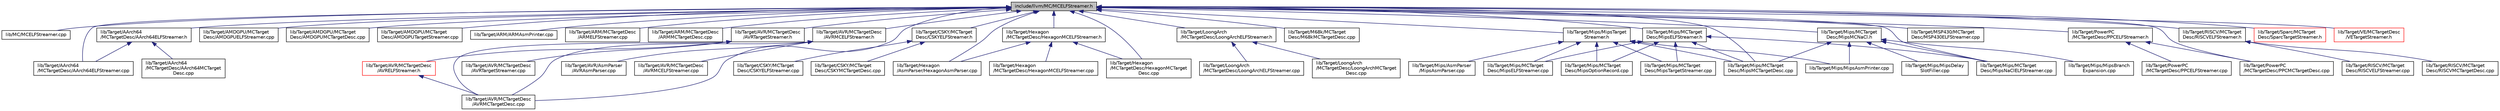 digraph "include/llvm/MC/MCELFStreamer.h"
{
 // LATEX_PDF_SIZE
  bgcolor="transparent";
  edge [fontname="Helvetica",fontsize="10",labelfontname="Helvetica",labelfontsize="10"];
  node [fontname="Helvetica",fontsize="10",shape=record];
  Node1 [label="include/llvm/MC/MCELFStreamer.h",height=0.2,width=0.4,color="black", fillcolor="grey75", style="filled", fontcolor="black",tooltip=" "];
  Node1 -> Node2 [dir="back",color="midnightblue",fontsize="10",style="solid",fontname="Helvetica"];
  Node2 [label="lib/MC/MCELFStreamer.cpp",height=0.2,width=0.4,color="black",URL="$MCELFStreamer_8cpp.html",tooltip=" "];
  Node1 -> Node3 [dir="back",color="midnightblue",fontsize="10",style="solid",fontname="Helvetica"];
  Node3 [label="lib/Target/AArch64\l/MCTargetDesc/AArch64ELFStreamer.h",height=0.2,width=0.4,color="black",URL="$AArch64ELFStreamer_8h.html",tooltip=" "];
  Node3 -> Node4 [dir="back",color="midnightblue",fontsize="10",style="solid",fontname="Helvetica"];
  Node4 [label="lib/Target/AArch64\l/MCTargetDesc/AArch64ELFStreamer.cpp",height=0.2,width=0.4,color="black",URL="$AArch64ELFStreamer_8cpp.html",tooltip=" "];
  Node3 -> Node5 [dir="back",color="midnightblue",fontsize="10",style="solid",fontname="Helvetica"];
  Node5 [label="lib/Target/AArch64\l/MCTargetDesc/AArch64MCTarget\lDesc.cpp",height=0.2,width=0.4,color="black",URL="$AArch64MCTargetDesc_8cpp.html",tooltip=" "];
  Node1 -> Node4 [dir="back",color="midnightblue",fontsize="10",style="solid",fontname="Helvetica"];
  Node1 -> Node6 [dir="back",color="midnightblue",fontsize="10",style="solid",fontname="Helvetica"];
  Node6 [label="lib/Target/AMDGPU/MCTarget\lDesc/AMDGPUELFStreamer.cpp",height=0.2,width=0.4,color="black",URL="$AMDGPUELFStreamer_8cpp.html",tooltip=" "];
  Node1 -> Node7 [dir="back",color="midnightblue",fontsize="10",style="solid",fontname="Helvetica"];
  Node7 [label="lib/Target/AMDGPU/MCTarget\lDesc/AMDGPUMCTargetDesc.cpp",height=0.2,width=0.4,color="black",URL="$AMDGPUMCTargetDesc_8cpp.html",tooltip=" "];
  Node1 -> Node8 [dir="back",color="midnightblue",fontsize="10",style="solid",fontname="Helvetica"];
  Node8 [label="lib/Target/AMDGPU/MCTarget\lDesc/AMDGPUTargetStreamer.cpp",height=0.2,width=0.4,color="black",URL="$AMDGPUTargetStreamer_8cpp.html",tooltip=" "];
  Node1 -> Node9 [dir="back",color="midnightblue",fontsize="10",style="solid",fontname="Helvetica"];
  Node9 [label="lib/Target/ARM/ARMAsmPrinter.cpp",height=0.2,width=0.4,color="black",URL="$ARMAsmPrinter_8cpp.html",tooltip=" "];
  Node1 -> Node10 [dir="back",color="midnightblue",fontsize="10",style="solid",fontname="Helvetica"];
  Node10 [label="lib/Target/ARM/MCTargetDesc\l/ARMELFStreamer.cpp",height=0.2,width=0.4,color="black",URL="$ARMELFStreamer_8cpp.html",tooltip=" "];
  Node1 -> Node11 [dir="back",color="midnightblue",fontsize="10",style="solid",fontname="Helvetica"];
  Node11 [label="lib/Target/ARM/MCTargetDesc\l/ARMMCTargetDesc.cpp",height=0.2,width=0.4,color="black",URL="$ARMMCTargetDesc_8cpp.html",tooltip=" "];
  Node1 -> Node12 [dir="back",color="midnightblue",fontsize="10",style="solid",fontname="Helvetica"];
  Node12 [label="lib/Target/AVR/MCTargetDesc\l/AVRTargetStreamer.h",height=0.2,width=0.4,color="black",URL="$AVRTargetStreamer_8h.html",tooltip=" "];
  Node12 -> Node13 [dir="back",color="midnightblue",fontsize="10",style="solid",fontname="Helvetica"];
  Node13 [label="lib/Target/AVR/MCTargetDesc\l/AVRELFStreamer.h",height=0.2,width=0.4,color="red",URL="$AVRELFStreamer_8h.html",tooltip=" "];
  Node13 -> Node15 [dir="back",color="midnightblue",fontsize="10",style="solid",fontname="Helvetica"];
  Node15 [label="lib/Target/AVR/MCTargetDesc\l/AVRMCTargetDesc.cpp",height=0.2,width=0.4,color="black",URL="$AVRMCTargetDesc_8cpp.html",tooltip=" "];
  Node12 -> Node15 [dir="back",color="midnightblue",fontsize="10",style="solid",fontname="Helvetica"];
  Node12 -> Node16 [dir="back",color="midnightblue",fontsize="10",style="solid",fontname="Helvetica"];
  Node16 [label="lib/Target/AVR/MCTargetDesc\l/AVRTargetStreamer.cpp",height=0.2,width=0.4,color="black",URL="$AVRTargetStreamer_8cpp.html",tooltip=" "];
  Node1 -> Node17 [dir="back",color="midnightblue",fontsize="10",style="solid",fontname="Helvetica"];
  Node17 [label="lib/Target/AVR/MCTargetDesc\l/AVRMCELFStreamer.h",height=0.2,width=0.4,color="black",URL="$AVRMCELFStreamer_8h.html",tooltip=" "];
  Node17 -> Node18 [dir="back",color="midnightblue",fontsize="10",style="solid",fontname="Helvetica"];
  Node18 [label="lib/Target/AVR/AsmParser\l/AVRAsmParser.cpp",height=0.2,width=0.4,color="black",URL="$AVRAsmParser_8cpp.html",tooltip=" "];
  Node17 -> Node19 [dir="back",color="midnightblue",fontsize="10",style="solid",fontname="Helvetica"];
  Node19 [label="lib/Target/AVR/MCTargetDesc\l/AVRMCELFStreamer.cpp",height=0.2,width=0.4,color="black",URL="$AVRMCELFStreamer_8cpp.html",tooltip=" "];
  Node17 -> Node15 [dir="back",color="midnightblue",fontsize="10",style="solid",fontname="Helvetica"];
  Node1 -> Node15 [dir="back",color="midnightblue",fontsize="10",style="solid",fontname="Helvetica"];
  Node1 -> Node20 [dir="back",color="midnightblue",fontsize="10",style="solid",fontname="Helvetica"];
  Node20 [label="lib/Target/CSKY/MCTarget\lDesc/CSKYELFStreamer.h",height=0.2,width=0.4,color="black",URL="$CSKYELFStreamer_8h.html",tooltip=" "];
  Node20 -> Node21 [dir="back",color="midnightblue",fontsize="10",style="solid",fontname="Helvetica"];
  Node21 [label="lib/Target/CSKY/MCTarget\lDesc/CSKYELFStreamer.cpp",height=0.2,width=0.4,color="black",URL="$CSKYELFStreamer_8cpp.html",tooltip=" "];
  Node20 -> Node22 [dir="back",color="midnightblue",fontsize="10",style="solid",fontname="Helvetica"];
  Node22 [label="lib/Target/CSKY/MCTarget\lDesc/CSKYMCTargetDesc.cpp",height=0.2,width=0.4,color="black",URL="$CSKYMCTargetDesc_8cpp.html",tooltip=" "];
  Node1 -> Node23 [dir="back",color="midnightblue",fontsize="10",style="solid",fontname="Helvetica"];
  Node23 [label="lib/Target/Hexagon\l/AsmParser/HexagonAsmParser.cpp",height=0.2,width=0.4,color="black",URL="$HexagonAsmParser_8cpp.html",tooltip=" "];
  Node1 -> Node24 [dir="back",color="midnightblue",fontsize="10",style="solid",fontname="Helvetica"];
  Node24 [label="lib/Target/Hexagon\l/MCTargetDesc/HexagonMCELFStreamer.h",height=0.2,width=0.4,color="black",URL="$HexagonMCELFStreamer_8h.html",tooltip=" "];
  Node24 -> Node23 [dir="back",color="midnightblue",fontsize="10",style="solid",fontname="Helvetica"];
  Node24 -> Node25 [dir="back",color="midnightblue",fontsize="10",style="solid",fontname="Helvetica"];
  Node25 [label="lib/Target/Hexagon\l/MCTargetDesc/HexagonMCELFStreamer.cpp",height=0.2,width=0.4,color="black",URL="$HexagonMCELFStreamer_8cpp.html",tooltip=" "];
  Node24 -> Node26 [dir="back",color="midnightblue",fontsize="10",style="solid",fontname="Helvetica"];
  Node26 [label="lib/Target/Hexagon\l/MCTargetDesc/HexagonMCTarget\lDesc.cpp",height=0.2,width=0.4,color="black",URL="$HexagonMCTargetDesc_8cpp.html",tooltip=" "];
  Node1 -> Node26 [dir="back",color="midnightblue",fontsize="10",style="solid",fontname="Helvetica"];
  Node1 -> Node27 [dir="back",color="midnightblue",fontsize="10",style="solid",fontname="Helvetica"];
  Node27 [label="lib/Target/LoongArch\l/MCTargetDesc/LoongArchELFStreamer.h",height=0.2,width=0.4,color="black",URL="$LoongArchELFStreamer_8h.html",tooltip=" "];
  Node27 -> Node28 [dir="back",color="midnightblue",fontsize="10",style="solid",fontname="Helvetica"];
  Node28 [label="lib/Target/LoongArch\l/MCTargetDesc/LoongArchELFStreamer.cpp",height=0.2,width=0.4,color="black",URL="$LoongArchELFStreamer_8cpp.html",tooltip=" "];
  Node27 -> Node29 [dir="back",color="midnightblue",fontsize="10",style="solid",fontname="Helvetica"];
  Node29 [label="lib/Target/LoongArch\l/MCTargetDesc/LoongArchMCTarget\lDesc.cpp",height=0.2,width=0.4,color="black",URL="$LoongArchMCTargetDesc_8cpp.html",tooltip=" "];
  Node1 -> Node30 [dir="back",color="midnightblue",fontsize="10",style="solid",fontname="Helvetica"];
  Node30 [label="lib/Target/M68k/MCTarget\lDesc/M68kMCTargetDesc.cpp",height=0.2,width=0.4,color="black",URL="$M68kMCTargetDesc_8cpp.html",tooltip=" "];
  Node1 -> Node31 [dir="back",color="midnightblue",fontsize="10",style="solid",fontname="Helvetica"];
  Node31 [label="lib/Target/Mips/MCTarget\lDesc/MipsELFStreamer.h",height=0.2,width=0.4,color="black",URL="$MipsELFStreamer_8h.html",tooltip=" "];
  Node31 -> Node32 [dir="back",color="midnightblue",fontsize="10",style="solid",fontname="Helvetica"];
  Node32 [label="lib/Target/Mips/MCTarget\lDesc/MipsELFStreamer.cpp",height=0.2,width=0.4,color="black",URL="$MipsELFStreamer_8cpp.html",tooltip=" "];
  Node31 -> Node33 [dir="back",color="midnightblue",fontsize="10",style="solid",fontname="Helvetica"];
  Node33 [label="lib/Target/Mips/MCTarget\lDesc/MipsMCTargetDesc.cpp",height=0.2,width=0.4,color="black",URL="$MipsMCTargetDesc_8cpp.html",tooltip=" "];
  Node31 -> Node34 [dir="back",color="midnightblue",fontsize="10",style="solid",fontname="Helvetica"];
  Node34 [label="lib/Target/Mips/MCTarget\lDesc/MipsNaClELFStreamer.cpp",height=0.2,width=0.4,color="black",URL="$MipsNaClELFStreamer_8cpp.html",tooltip=" "];
  Node31 -> Node35 [dir="back",color="midnightblue",fontsize="10",style="solid",fontname="Helvetica"];
  Node35 [label="lib/Target/Mips/MCTarget\lDesc/MipsOptionRecord.cpp",height=0.2,width=0.4,color="black",URL="$MipsOptionRecord_8cpp.html",tooltip=" "];
  Node31 -> Node36 [dir="back",color="midnightblue",fontsize="10",style="solid",fontname="Helvetica"];
  Node36 [label="lib/Target/Mips/MCTarget\lDesc/MipsTargetStreamer.cpp",height=0.2,width=0.4,color="black",URL="$MipsTargetStreamer_8cpp.html",tooltip=" "];
  Node1 -> Node37 [dir="back",color="midnightblue",fontsize="10",style="solid",fontname="Helvetica"];
  Node37 [label="lib/Target/Mips/MCTarget\lDesc/MipsMCNaCl.h",height=0.2,width=0.4,color="black",URL="$MipsMCNaCl_8h.html",tooltip=" "];
  Node37 -> Node33 [dir="back",color="midnightblue",fontsize="10",style="solid",fontname="Helvetica"];
  Node37 -> Node34 [dir="back",color="midnightblue",fontsize="10",style="solid",fontname="Helvetica"];
  Node37 -> Node38 [dir="back",color="midnightblue",fontsize="10",style="solid",fontname="Helvetica"];
  Node38 [label="lib/Target/Mips/MipsAsmPrinter.cpp",height=0.2,width=0.4,color="black",URL="$MipsAsmPrinter_8cpp.html",tooltip=" "];
  Node37 -> Node39 [dir="back",color="midnightblue",fontsize="10",style="solid",fontname="Helvetica"];
  Node39 [label="lib/Target/Mips/MipsBranch\lExpansion.cpp",height=0.2,width=0.4,color="black",URL="$MipsBranchExpansion_8cpp.html",tooltip=" "];
  Node37 -> Node40 [dir="back",color="midnightblue",fontsize="10",style="solid",fontname="Helvetica"];
  Node40 [label="lib/Target/Mips/MipsDelay\lSlotFiller.cpp",height=0.2,width=0.4,color="black",URL="$MipsDelaySlotFiller_8cpp.html",tooltip=" "];
  Node1 -> Node33 [dir="back",color="midnightblue",fontsize="10",style="solid",fontname="Helvetica"];
  Node1 -> Node34 [dir="back",color="midnightblue",fontsize="10",style="solid",fontname="Helvetica"];
  Node1 -> Node41 [dir="back",color="midnightblue",fontsize="10",style="solid",fontname="Helvetica"];
  Node41 [label="lib/Target/Mips/MipsTarget\lStreamer.h",height=0.2,width=0.4,color="black",URL="$MipsTargetStreamer_8h.html",tooltip=" "];
  Node41 -> Node42 [dir="back",color="midnightblue",fontsize="10",style="solid",fontname="Helvetica"];
  Node42 [label="lib/Target/Mips/AsmParser\l/MipsAsmParser.cpp",height=0.2,width=0.4,color="black",URL="$MipsAsmParser_8cpp.html",tooltip=" "];
  Node41 -> Node32 [dir="back",color="midnightblue",fontsize="10",style="solid",fontname="Helvetica"];
  Node41 -> Node33 [dir="back",color="midnightblue",fontsize="10",style="solid",fontname="Helvetica"];
  Node41 -> Node35 [dir="back",color="midnightblue",fontsize="10",style="solid",fontname="Helvetica"];
  Node41 -> Node36 [dir="back",color="midnightblue",fontsize="10",style="solid",fontname="Helvetica"];
  Node41 -> Node38 [dir="back",color="midnightblue",fontsize="10",style="solid",fontname="Helvetica"];
  Node1 -> Node43 [dir="back",color="midnightblue",fontsize="10",style="solid",fontname="Helvetica"];
  Node43 [label="lib/Target/MSP430/MCTarget\lDesc/MSP430ELFStreamer.cpp",height=0.2,width=0.4,color="black",URL="$MSP430ELFStreamer_8cpp.html",tooltip=" "];
  Node1 -> Node44 [dir="back",color="midnightblue",fontsize="10",style="solid",fontname="Helvetica"];
  Node44 [label="lib/Target/PowerPC\l/MCTargetDesc/PPCELFStreamer.h",height=0.2,width=0.4,color="black",URL="$PPCELFStreamer_8h.html",tooltip=" "];
  Node44 -> Node45 [dir="back",color="midnightblue",fontsize="10",style="solid",fontname="Helvetica"];
  Node45 [label="lib/Target/PowerPC\l/MCTargetDesc/PPCELFStreamer.cpp",height=0.2,width=0.4,color="black",URL="$PPCELFStreamer_8cpp.html",tooltip=" "];
  Node44 -> Node46 [dir="back",color="midnightblue",fontsize="10",style="solid",fontname="Helvetica"];
  Node46 [label="lib/Target/PowerPC\l/MCTargetDesc/PPCMCTargetDesc.cpp",height=0.2,width=0.4,color="black",URL="$PPCMCTargetDesc_8cpp.html",tooltip=" "];
  Node1 -> Node46 [dir="back",color="midnightblue",fontsize="10",style="solid",fontname="Helvetica"];
  Node1 -> Node47 [dir="back",color="midnightblue",fontsize="10",style="solid",fontname="Helvetica"];
  Node47 [label="lib/Target/RISCV/MCTarget\lDesc/RISCVELFStreamer.h",height=0.2,width=0.4,color="black",URL="$RISCVELFStreamer_8h.html",tooltip=" "];
  Node47 -> Node48 [dir="back",color="midnightblue",fontsize="10",style="solid",fontname="Helvetica"];
  Node48 [label="lib/Target/RISCV/MCTarget\lDesc/RISCVELFStreamer.cpp",height=0.2,width=0.4,color="black",URL="$RISCVELFStreamer_8cpp.html",tooltip=" "];
  Node47 -> Node49 [dir="back",color="midnightblue",fontsize="10",style="solid",fontname="Helvetica"];
  Node49 [label="lib/Target/RISCV/MCTarget\lDesc/RISCVMCTargetDesc.cpp",height=0.2,width=0.4,color="black",URL="$RISCVMCTargetDesc_8cpp.html",tooltip=" "];
  Node1 -> Node50 [dir="back",color="midnightblue",fontsize="10",style="solid",fontname="Helvetica"];
  Node50 [label="lib/Target/Sparc/MCTarget\lDesc/SparcTargetStreamer.h",height=0.2,width=0.4,color="red",URL="$SparcTargetStreamer_8h.html",tooltip=" "];
  Node1 -> Node54 [dir="back",color="midnightblue",fontsize="10",style="solid",fontname="Helvetica"];
  Node54 [label="lib/Target/VE/MCTargetDesc\l/VETargetStreamer.h",height=0.2,width=0.4,color="red",URL="$VETargetStreamer_8h.html",tooltip=" "];
}
